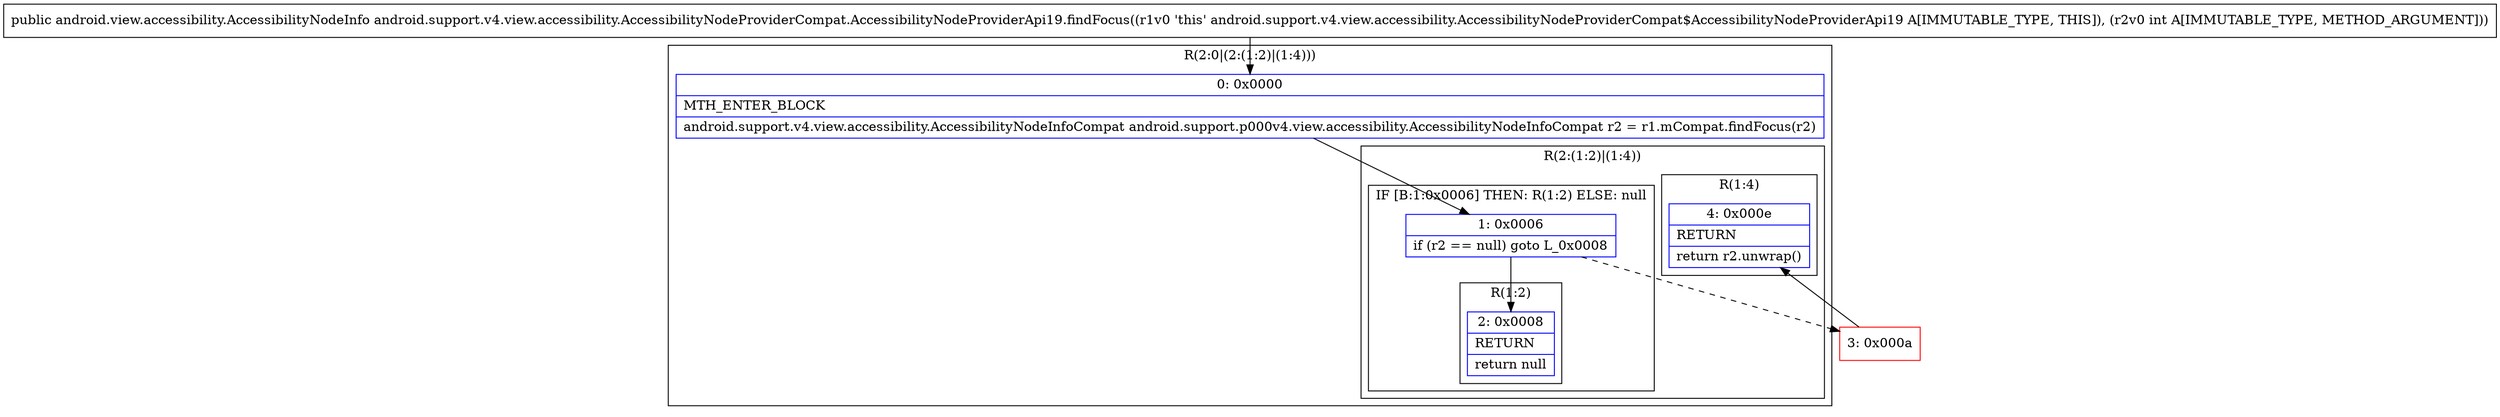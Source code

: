 digraph "CFG forandroid.support.v4.view.accessibility.AccessibilityNodeProviderCompat.AccessibilityNodeProviderApi19.findFocus(I)Landroid\/view\/accessibility\/AccessibilityNodeInfo;" {
subgraph cluster_Region_1008996299 {
label = "R(2:0|(2:(1:2)|(1:4)))";
node [shape=record,color=blue];
Node_0 [shape=record,label="{0\:\ 0x0000|MTH_ENTER_BLOCK\l|android.support.v4.view.accessibility.AccessibilityNodeInfoCompat android.support.p000v4.view.accessibility.AccessibilityNodeInfoCompat r2 = r1.mCompat.findFocus(r2)\l}"];
subgraph cluster_Region_2023876723 {
label = "R(2:(1:2)|(1:4))";
node [shape=record,color=blue];
subgraph cluster_IfRegion_1703563134 {
label = "IF [B:1:0x0006] THEN: R(1:2) ELSE: null";
node [shape=record,color=blue];
Node_1 [shape=record,label="{1\:\ 0x0006|if (r2 == null) goto L_0x0008\l}"];
subgraph cluster_Region_1285330131 {
label = "R(1:2)";
node [shape=record,color=blue];
Node_2 [shape=record,label="{2\:\ 0x0008|RETURN\l|return null\l}"];
}
}
subgraph cluster_Region_1951547884 {
label = "R(1:4)";
node [shape=record,color=blue];
Node_4 [shape=record,label="{4\:\ 0x000e|RETURN\l|return r2.unwrap()\l}"];
}
}
}
Node_3 [shape=record,color=red,label="{3\:\ 0x000a}"];
MethodNode[shape=record,label="{public android.view.accessibility.AccessibilityNodeInfo android.support.v4.view.accessibility.AccessibilityNodeProviderCompat.AccessibilityNodeProviderApi19.findFocus((r1v0 'this' android.support.v4.view.accessibility.AccessibilityNodeProviderCompat$AccessibilityNodeProviderApi19 A[IMMUTABLE_TYPE, THIS]), (r2v0 int A[IMMUTABLE_TYPE, METHOD_ARGUMENT])) }"];
MethodNode -> Node_0;
Node_0 -> Node_1;
Node_1 -> Node_2;
Node_1 -> Node_3[style=dashed];
Node_3 -> Node_4;
}

